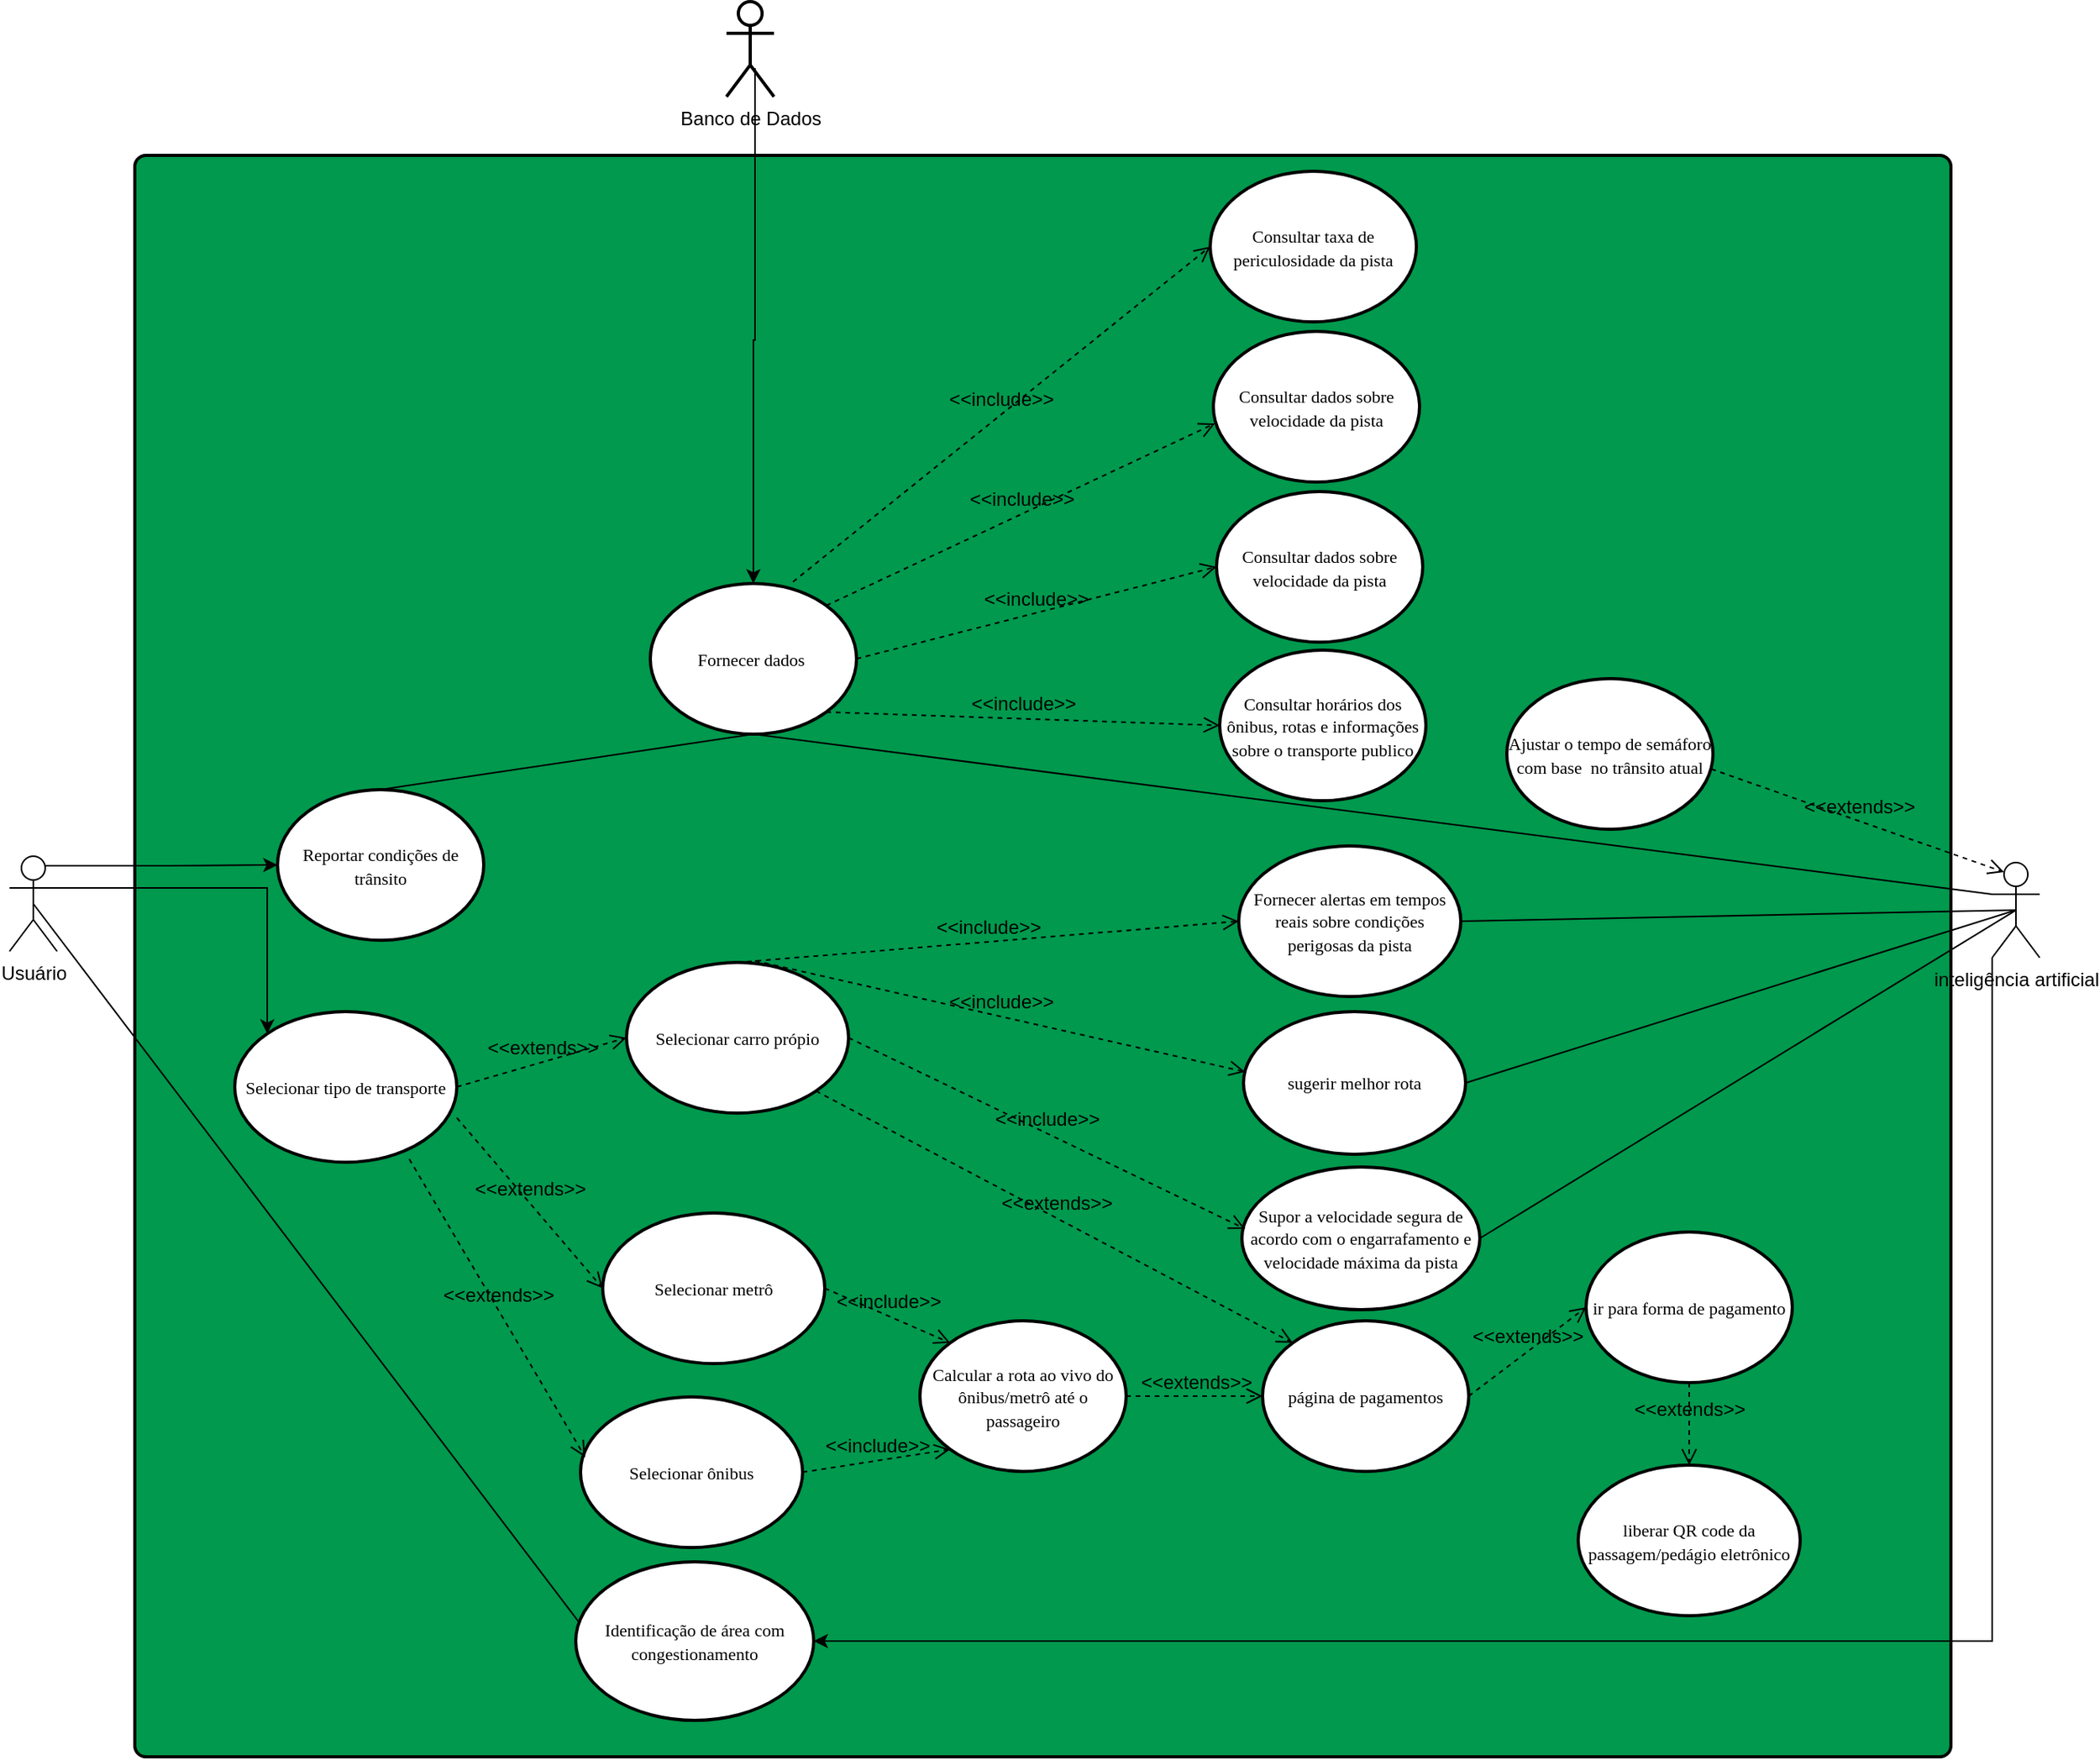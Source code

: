 <mxfile version="24.2.1" type="google">
  <diagram name="Página-1" id="WadfuSWAgCJcpigUZiW6">
    <mxGraphModel grid="1" page="1" gridSize="10" guides="1" tooltips="1" connect="1" arrows="1" fold="1" pageScale="1" pageWidth="827" pageHeight="1169" math="0" shadow="0">
      <root>
        <mxCell id="0" />
        <mxCell id="1" parent="0" />
        <mxCell id="vN0ne_tC3-qz8glP_E9_-37" value="" style="rounded=1;whiteSpace=wrap;html=1;absoluteArcSize=1;arcSize=14;strokeWidth=2;fillColor=#00994D;" vertex="1" parent="1">
          <mxGeometry x="75" y="-390" width="1145" height="1010" as="geometry" />
        </mxCell>
        <mxCell id="vN0ne_tC3-qz8glP_E9_-23" value="" style="endArrow=none;html=1;rounded=0;fontFamily=Helvetica;fontSize=12;fontColor=default;entryX=0.5;entryY=1;entryDx=0;entryDy=0;exitX=0.5;exitY=0;exitDx=0;exitDy=0;" edge="1" parent="1" source="TbjVho32KSQSkftjJ1VF-20" target="TbjVho32KSQSkftjJ1VF-50">
          <mxGeometry width="50" height="50" relative="1" as="geometry">
            <mxPoint x="836" y="235" as="sourcePoint" />
            <mxPoint x="1185" y="210" as="targetPoint" />
            <Array as="points" />
          </mxGeometry>
        </mxCell>
        <mxCell id="vN0ne_tC3-qz8glP_E9_-25" style="edgeStyle=orthogonalEdgeStyle;rounded=0;orthogonalLoop=1;jettySize=auto;html=1;exitX=0.75;exitY=0.1;exitDx=0;exitDy=0;exitPerimeter=0;entryX=0;entryY=0.5;entryDx=0;entryDy=0;" edge="1" parent="1" source="TbjVho32KSQSkftjJ1VF-1" target="TbjVho32KSQSkftjJ1VF-20">
          <mxGeometry relative="1" as="geometry" />
        </mxCell>
        <mxCell id="vN0ne_tC3-qz8glP_E9_-36" style="edgeStyle=orthogonalEdgeStyle;rounded=0;orthogonalLoop=1;jettySize=auto;html=1;exitX=1;exitY=0.333;exitDx=0;exitDy=0;exitPerimeter=0;entryX=0;entryY=0;entryDx=0;entryDy=0;" edge="1" parent="1" source="TbjVho32KSQSkftjJ1VF-1" target="TbjVho32KSQSkftjJ1VF-83">
          <mxGeometry relative="1" as="geometry" />
        </mxCell>
        <mxCell id="TbjVho32KSQSkftjJ1VF-1" value="&lt;div&gt;Usuário&lt;/div&gt;" style="shape=umlActor;verticalLabelPosition=bottom;verticalAlign=top;html=1;outlineConnect=0;" vertex="1" parent="1">
          <mxGeometry x="-4" y="52" width="30" height="60" as="geometry" />
        </mxCell>
        <mxCell id="TbjVho32KSQSkftjJ1VF-78" style="edgeStyle=orthogonalEdgeStyle;rounded=0;orthogonalLoop=1;jettySize=auto;html=1;exitX=0;exitY=1;exitDx=0;exitDy=0;exitPerimeter=0;entryX=1;entryY=0.5;entryDx=0;entryDy=0;fontFamily=Helvetica;fontSize=12;fontColor=default;" edge="1" parent="1" source="TbjVho32KSQSkftjJ1VF-4" target="TbjVho32KSQSkftjJ1VF-26">
          <mxGeometry relative="1" as="geometry" />
        </mxCell>
        <mxCell id="TbjVho32KSQSkftjJ1VF-4" value="inteligência artificial" style="shape=umlActor;verticalLabelPosition=bottom;verticalAlign=top;html=1;outlineConnect=0;" vertex="1" parent="1">
          <mxGeometry x="1246" y="56" width="30" height="60" as="geometry" />
        </mxCell>
        <mxCell id="TbjVho32KSQSkftjJ1VF-20" value="&lt;font face=&quot;Times New Roman&quot; style=&quot;font-size: 11px;&quot;&gt;Reportar condições de trânsito&lt;/font&gt;" style="ellipse;whiteSpace=wrap;html=1;rounded=1;strokeColor=default;strokeWidth=2;align=center;verticalAlign=middle;arcSize=14;fontFamily=Helvetica;fontSize=12;fontColor=default;fillColor=default;" vertex="1" parent="1">
          <mxGeometry x="165" y="10" width="130" height="95" as="geometry" />
        </mxCell>
        <mxCell id="TbjVho32KSQSkftjJ1VF-26" value="&lt;span style=&quot;font-size: 11px;&quot;&gt;&lt;font face=&quot;Times New Roman&quot;&gt;Identificação de área com congestionamento&lt;/font&gt;&lt;/span&gt;" style="ellipse;whiteSpace=wrap;html=1;rounded=1;strokeColor=default;strokeWidth=2;align=center;verticalAlign=middle;arcSize=14;fontFamily=Helvetica;fontSize=12;fontColor=default;fillColor=default;" vertex="1" parent="1">
          <mxGeometry x="353" y="497" width="150" height="100" as="geometry" />
        </mxCell>
        <mxCell id="TbjVho32KSQSkftjJ1VF-38" value="&lt;font face=&quot;Times New Roman&quot;&gt;&lt;span style=&quot;font-size: 11px;&quot;&gt;Supor a velocidade segura de acordo com o engarrafamento e velocidade máxima da pista&lt;/span&gt;&lt;/font&gt;" style="ellipse;whiteSpace=wrap;html=1;rounded=1;strokeColor=default;strokeWidth=2;align=center;verticalAlign=middle;arcSize=14;fontFamily=Helvetica;fontSize=12;fontColor=default;fillColor=default;" vertex="1" parent="1">
          <mxGeometry x="773" y="248" width="150" height="90" as="geometry" />
        </mxCell>
        <mxCell id="TbjVho32KSQSkftjJ1VF-79" style="edgeStyle=orthogonalEdgeStyle;rounded=0;orthogonalLoop=1;jettySize=auto;html=1;exitX=0.6;exitY=0.7;exitDx=0;exitDy=0;exitPerimeter=0;entryX=0.5;entryY=0;entryDx=0;entryDy=0;fontFamily=Helvetica;fontSize=12;fontColor=default;" edge="1" parent="1" source="TbjVho32KSQSkftjJ1VF-41" target="TbjVho32KSQSkftjJ1VF-50">
          <mxGeometry relative="1" as="geometry">
            <mxPoint x="465" y="-221.01" as="sourcePoint" />
          </mxGeometry>
        </mxCell>
        <mxCell id="TbjVho32KSQSkftjJ1VF-41" value="Banco de Dados" style="shape=umlActor;verticalLabelPosition=bottom;verticalAlign=top;html=1;rounded=1;strokeColor=default;strokeWidth=2;align=center;arcSize=14;fontFamily=Helvetica;fontSize=12;fontColor=default;fillColor=default;" vertex="1" parent="1">
          <mxGeometry x="448" y="-487" width="30" height="60" as="geometry" />
        </mxCell>
        <mxCell id="TbjVho32KSQSkftjJ1VF-50" value="&lt;font face=&quot;Times New Roman&quot;&gt;&lt;span style=&quot;font-size: 11px;&quot;&gt;Fornecer dados&amp;nbsp;&lt;/span&gt;&lt;/font&gt;" style="ellipse;whiteSpace=wrap;html=1;rounded=1;strokeColor=default;strokeWidth=2;align=center;verticalAlign=middle;arcSize=14;fontFamily=Helvetica;fontSize=12;fontColor=default;fillColor=default;" vertex="1" parent="1">
          <mxGeometry x="400" y="-120" width="130" height="95" as="geometry" />
        </mxCell>
        <mxCell id="TbjVho32KSQSkftjJ1VF-54" value="&amp;lt;&amp;lt;include&amp;gt;&amp;gt;" style="endArrow=open;startArrow=none;endFill=0;startFill=0;endSize=8;html=1;verticalAlign=bottom;dashed=1;labelBackgroundColor=none;rounded=0;fontFamily=Helvetica;fontSize=12;fontColor=default;exitX=1;exitY=0;exitDx=0;exitDy=0;entryX=0.008;entryY=0.611;entryDx=0;entryDy=0;entryPerimeter=0;" edge="1" parent="1" source="TbjVho32KSQSkftjJ1VF-50" target="TbjVho32KSQSkftjJ1VF-55">
          <mxGeometry width="160" relative="1" as="geometry">
            <mxPoint x="530" y="-13.51" as="sourcePoint" />
            <mxPoint x="765" y="-247.5" as="targetPoint" />
          </mxGeometry>
        </mxCell>
        <mxCell id="TbjVho32KSQSkftjJ1VF-55" value="&lt;font face=&quot;Times New Roman&quot;&gt;&lt;span style=&quot;font-size: 11px;&quot;&gt;Consultar dados sobre velocidade da pista&lt;/span&gt;&lt;/font&gt;" style="ellipse;whiteSpace=wrap;html=1;rounded=1;strokeColor=default;strokeWidth=2;align=center;verticalAlign=middle;arcSize=14;fontFamily=Helvetica;fontSize=12;fontColor=default;fillColor=default;" vertex="1" parent="1">
          <mxGeometry x="755" y="-279" width="130" height="95" as="geometry" />
        </mxCell>
        <mxCell id="TbjVho32KSQSkftjJ1VF-57" value="&amp;lt;&amp;lt;include&amp;gt;&amp;gt;" style="endArrow=open;startArrow=none;endFill=0;startFill=0;endSize=8;html=1;verticalAlign=bottom;dashed=1;labelBackgroundColor=none;rounded=0;fontFamily=Helvetica;fontSize=12;fontColor=default;exitX=1;exitY=0.5;exitDx=0;exitDy=0;entryX=0;entryY=0.5;entryDx=0;entryDy=0;" edge="1" parent="1" source="TbjVho32KSQSkftjJ1VF-50" target="TbjVho32KSQSkftjJ1VF-58">
          <mxGeometry width="160" relative="1" as="geometry">
            <mxPoint x="540" y="-3.51" as="sourcePoint" />
            <mxPoint x="655" y="18.99" as="targetPoint" />
          </mxGeometry>
        </mxCell>
        <mxCell id="TbjVho32KSQSkftjJ1VF-58" value="&lt;font face=&quot;Times New Roman&quot;&gt;&lt;span style=&quot;font-size: 11px;&quot;&gt;Consultar dados sobre velocidade da pista&lt;/span&gt;&lt;/font&gt;" style="ellipse;whiteSpace=wrap;html=1;rounded=1;strokeColor=default;strokeWidth=2;align=center;verticalAlign=middle;arcSize=14;fontFamily=Helvetica;fontSize=12;fontColor=default;fillColor=default;" vertex="1" parent="1">
          <mxGeometry x="757" y="-178" width="130" height="95" as="geometry" />
        </mxCell>
        <mxCell id="TbjVho32KSQSkftjJ1VF-71" value="&amp;lt;&amp;lt;include&amp;gt;&amp;gt;" style="endArrow=open;startArrow=none;endFill=0;startFill=0;endSize=8;html=1;verticalAlign=bottom;dashed=1;labelBackgroundColor=none;rounded=0;fontFamily=Helvetica;fontSize=12;fontColor=default;exitX=1;exitY=1;exitDx=0;exitDy=0;entryX=0;entryY=0.5;entryDx=0;entryDy=0;" edge="1" parent="1" source="TbjVho32KSQSkftjJ1VF-50" target="TbjVho32KSQSkftjJ1VF-72">
          <mxGeometry width="160" relative="1" as="geometry">
            <mxPoint x="510" y="-36.01" as="sourcePoint" />
            <mxPoint x="759" y="-19.5" as="targetPoint" />
          </mxGeometry>
        </mxCell>
        <mxCell id="TbjVho32KSQSkftjJ1VF-72" value="&lt;font face=&quot;Times New Roman&quot;&gt;&lt;span style=&quot;font-size: 11px;&quot;&gt;Consultar horários dos ônibus, rotas e informações sobre o transporte publico&lt;/span&gt;&lt;/font&gt;" style="ellipse;whiteSpace=wrap;html=1;rounded=1;strokeColor=default;strokeWidth=2;align=center;verticalAlign=middle;arcSize=14;fontFamily=Helvetica;fontSize=12;fontColor=default;fillColor=default;" vertex="1" parent="1">
          <mxGeometry x="759" y="-78" width="130" height="95" as="geometry" />
        </mxCell>
        <mxCell id="TbjVho32KSQSkftjJ1VF-77" value="" style="endArrow=none;html=1;rounded=0;fontFamily=Helvetica;fontSize=12;fontColor=default;entryX=0.013;entryY=0.38;entryDx=0;entryDy=0;entryPerimeter=0;exitX=0.5;exitY=0.5;exitDx=0;exitDy=0;exitPerimeter=0;" edge="1" parent="1" source="TbjVho32KSQSkftjJ1VF-1" target="TbjVho32KSQSkftjJ1VF-26">
          <mxGeometry width="50" height="50" relative="1" as="geometry">
            <mxPoint x="40" y="630" as="sourcePoint" />
            <mxPoint x="310" y="630" as="targetPoint" />
            <Array as="points" />
          </mxGeometry>
        </mxCell>
        <mxCell id="TbjVho32KSQSkftjJ1VF-80" value="" style="endArrow=none;html=1;rounded=0;fontFamily=Helvetica;fontSize=12;fontColor=default;entryX=0;entryY=0.333;entryDx=0;entryDy=0;entryPerimeter=0;exitX=0.5;exitY=1;exitDx=0;exitDy=0;" edge="1" parent="1" source="TbjVho32KSQSkftjJ1VF-50" target="TbjVho32KSQSkftjJ1VF-4">
          <mxGeometry width="50" height="50" relative="1" as="geometry">
            <mxPoint x="400" y="190" as="sourcePoint" />
            <mxPoint x="662" y="393" as="targetPoint" />
            <Array as="points" />
          </mxGeometry>
        </mxCell>
        <mxCell id="TbjVho32KSQSkftjJ1VF-83" value="&lt;font face=&quot;Times New Roman&quot;&gt;&lt;span style=&quot;font-size: 11px;&quot;&gt;Selecionar tipo de transporte&lt;/span&gt;&lt;/font&gt;" style="ellipse;whiteSpace=wrap;html=1;rounded=1;strokeColor=default;strokeWidth=2;align=center;verticalAlign=middle;arcSize=14;fontFamily=Helvetica;fontSize=12;fontColor=default;fillColor=default;" vertex="1" parent="1">
          <mxGeometry x="138" y="150" width="140" height="95" as="geometry" />
        </mxCell>
        <mxCell id="TbjVho32KSQSkftjJ1VF-85" value="&amp;lt;&amp;lt;extends&amp;gt;&amp;gt;" style="endArrow=open;startArrow=none;endFill=0;startFill=0;endSize=8;html=1;verticalAlign=bottom;dashed=1;labelBackgroundColor=none;rounded=0;fontFamily=Helvetica;fontSize=12;fontColor=default;exitX=1;exitY=0.5;exitDx=0;exitDy=0;entryX=0;entryY=0.5;entryDx=0;entryDy=0;" edge="1" parent="1" source="TbjVho32KSQSkftjJ1VF-83" target="TbjVho32KSQSkftjJ1VF-86">
          <mxGeometry x="0.008" width="160" relative="1" as="geometry">
            <mxPoint x="300" y="180" as="sourcePoint" />
            <mxPoint x="400" y="192.5" as="targetPoint" />
            <mxPoint as="offset" />
          </mxGeometry>
        </mxCell>
        <mxCell id="TbjVho32KSQSkftjJ1VF-86" value="&lt;font face=&quot;Times New Roman&quot;&gt;&lt;span style=&quot;font-size: 11px;&quot;&gt;Selecionar carro própio&lt;/span&gt;&lt;/font&gt;" style="ellipse;whiteSpace=wrap;html=1;rounded=1;strokeColor=default;strokeWidth=2;align=center;verticalAlign=middle;arcSize=14;fontFamily=Helvetica;fontSize=12;fontColor=default;fillColor=default;" vertex="1" parent="1">
          <mxGeometry x="385" y="119" width="140" height="95" as="geometry" />
        </mxCell>
        <mxCell id="TbjVho32KSQSkftjJ1VF-87" value="&lt;font face=&quot;Times New Roman&quot;&gt;&lt;span style=&quot;font-size: 11px;&quot;&gt;Selecionar metrô&lt;/span&gt;&lt;/font&gt;" style="ellipse;whiteSpace=wrap;html=1;rounded=1;strokeColor=default;strokeWidth=2;align=center;verticalAlign=middle;arcSize=14;fontFamily=Helvetica;fontSize=12;fontColor=default;fillColor=default;" vertex="1" parent="1">
          <mxGeometry x="370" y="277" width="140" height="95" as="geometry" />
        </mxCell>
        <mxCell id="TbjVho32KSQSkftjJ1VF-88" value="&amp;lt;&amp;lt;extends&amp;gt;&amp;gt;" style="endArrow=open;startArrow=none;endFill=0;startFill=0;endSize=8;html=1;verticalAlign=bottom;dashed=1;labelBackgroundColor=none;rounded=0;fontFamily=Helvetica;fontSize=12;fontColor=default;exitX=1;exitY=0.705;exitDx=0;exitDy=0;entryX=0;entryY=0.5;entryDx=0;entryDy=0;exitPerimeter=0;" edge="1" parent="1" source="TbjVho32KSQSkftjJ1VF-83" target="TbjVho32KSQSkftjJ1VF-87">
          <mxGeometry x="0.008" width="160" relative="1" as="geometry">
            <mxPoint x="310" y="208" as="sourcePoint" />
            <mxPoint x="396" y="192" as="targetPoint" />
            <mxPoint as="offset" />
          </mxGeometry>
        </mxCell>
        <mxCell id="TbjVho32KSQSkftjJ1VF-89" value="&lt;font face=&quot;Times New Roman&quot;&gt;&lt;span style=&quot;font-size: 11px;&quot;&gt;Selecionar ônibus&lt;/span&gt;&lt;/font&gt;" style="ellipse;whiteSpace=wrap;html=1;rounded=1;strokeColor=default;strokeWidth=2;align=center;verticalAlign=middle;arcSize=14;fontFamily=Helvetica;fontSize=12;fontColor=default;fillColor=default;" vertex="1" parent="1">
          <mxGeometry x="356" y="393" width="140" height="95" as="geometry" />
        </mxCell>
        <mxCell id="TbjVho32KSQSkftjJ1VF-90" value="&amp;lt;&amp;lt;extends&amp;gt;&amp;gt;" style="endArrow=open;startArrow=none;endFill=0;startFill=0;endSize=8;html=1;verticalAlign=bottom;dashed=1;labelBackgroundColor=none;rounded=0;fontFamily=Helvetica;fontSize=12;fontColor=default;exitX=0.786;exitY=0.979;exitDx=0;exitDy=0;entryX=0.021;entryY=0.4;entryDx=0;entryDy=0;exitPerimeter=0;entryPerimeter=0;" edge="1" parent="1" source="TbjVho32KSQSkftjJ1VF-83" target="TbjVho32KSQSkftjJ1VF-89">
          <mxGeometry x="0.008" width="160" relative="1" as="geometry">
            <mxPoint x="310" y="227" as="sourcePoint" />
            <mxPoint x="398" y="273" as="targetPoint" />
            <mxPoint as="offset" />
          </mxGeometry>
        </mxCell>
        <mxCell id="TbjVho32KSQSkftjJ1VF-91" value="&amp;lt;&amp;lt;include&amp;gt;&amp;gt;" style="endArrow=open;startArrow=none;endFill=0;startFill=0;endSize=8;html=1;verticalAlign=bottom;dashed=1;labelBackgroundColor=none;rounded=0;fontFamily=Helvetica;fontSize=12;fontColor=default;exitX=1;exitY=0.5;exitDx=0;exitDy=0;entryX=0.013;entryY=0.433;entryDx=0;entryDy=0;entryPerimeter=0;" edge="1" parent="1" source="TbjVho32KSQSkftjJ1VF-86" target="TbjVho32KSQSkftjJ1VF-38">
          <mxGeometry x="0.003" width="160" relative="1" as="geometry">
            <mxPoint x="635" y="205" as="sourcePoint" />
            <mxPoint x="720" y="150" as="targetPoint" />
            <mxPoint as="offset" />
          </mxGeometry>
        </mxCell>
        <mxCell id="TbjVho32KSQSkftjJ1VF-93" value="&lt;font face=&quot;Times New Roman&quot;&gt;&lt;span style=&quot;font-size: 11px;&quot;&gt;Calcular a rota ao vivo do ônibus/metrô até o passageiro&lt;/span&gt;&lt;/font&gt;" style="ellipse;whiteSpace=wrap;html=1;rounded=1;strokeColor=default;strokeWidth=2;align=center;verticalAlign=middle;arcSize=14;fontFamily=Helvetica;fontSize=12;fontColor=default;fillColor=default;" vertex="1" parent="1">
          <mxGeometry x="570" y="345" width="130" height="95" as="geometry" />
        </mxCell>
        <mxCell id="TbjVho32KSQSkftjJ1VF-96" value="&amp;lt;&amp;lt;include&amp;gt;&amp;gt;" style="endArrow=open;startArrow=none;endFill=0;startFill=0;endSize=8;html=1;verticalAlign=bottom;dashed=1;labelBackgroundColor=none;rounded=0;fontFamily=Helvetica;fontSize=12;fontColor=default;exitX=1;exitY=0.5;exitDx=0;exitDy=0;entryX=0;entryY=1;entryDx=0;entryDy=0;" edge="1" parent="1" source="TbjVho32KSQSkftjJ1VF-89" target="TbjVho32KSQSkftjJ1VF-93">
          <mxGeometry x="0.008" width="160" relative="1" as="geometry">
            <mxPoint x="487.01" y="221" as="sourcePoint" />
            <mxPoint x="544.96" y="351.04" as="targetPoint" />
            <mxPoint as="offset" />
          </mxGeometry>
        </mxCell>
        <mxCell id="TbjVho32KSQSkftjJ1VF-97" value="&amp;lt;&amp;lt;include&amp;gt;&amp;gt;" style="endArrow=open;startArrow=none;endFill=0;startFill=0;endSize=8;html=1;verticalAlign=bottom;dashed=1;labelBackgroundColor=none;rounded=0;fontFamily=Helvetica;fontSize=12;fontColor=default;exitX=1;exitY=0.5;exitDx=0;exitDy=0;entryX=0;entryY=0;entryDx=0;entryDy=0;" edge="1" parent="1" source="TbjVho32KSQSkftjJ1VF-87" target="TbjVho32KSQSkftjJ1VF-93">
          <mxGeometry x="0.008" width="160" relative="1" as="geometry">
            <mxPoint x="517.01" y="295" as="sourcePoint" />
            <mxPoint x="546.0" y="330.045" as="targetPoint" />
            <mxPoint as="offset" />
          </mxGeometry>
        </mxCell>
        <mxCell id="vN0ne_tC3-qz8glP_E9_-2" value="&lt;font face=&quot;Times New Roman&quot;&gt;&lt;span style=&quot;font-size: 11px;&quot;&gt;página de pagamentos&lt;/span&gt;&lt;/font&gt;" style="ellipse;whiteSpace=wrap;html=1;rounded=1;strokeColor=default;strokeWidth=2;align=center;verticalAlign=middle;arcSize=14;fontFamily=Helvetica;fontSize=12;fontColor=default;fillColor=default;" vertex="1" parent="1">
          <mxGeometry x="786" y="345" width="130" height="95" as="geometry" />
        </mxCell>
        <mxCell id="vN0ne_tC3-qz8glP_E9_-8" value="&amp;lt;&amp;lt;extends&amp;gt;&amp;gt;" style="endArrow=open;startArrow=none;endFill=0;startFill=0;endSize=8;html=1;verticalAlign=bottom;dashed=1;labelBackgroundColor=none;rounded=0;fontFamily=Helvetica;fontSize=12;fontColor=default;exitX=1;exitY=0.5;exitDx=0;exitDy=0;entryX=0;entryY=0.5;entryDx=0;entryDy=0;" edge="1" parent="1" source="vN0ne_tC3-qz8glP_E9_-2" target="vN0ne_tC3-qz8glP_E9_-9">
          <mxGeometry x="0.008" width="160" relative="1" as="geometry">
            <mxPoint x="970" y="380" as="sourcePoint" />
            <mxPoint x="1000" y="360" as="targetPoint" />
            <mxPoint as="offset" />
          </mxGeometry>
        </mxCell>
        <mxCell id="vN0ne_tC3-qz8glP_E9_-9" value="&lt;font face=&quot;Times New Roman&quot;&gt;&lt;span style=&quot;font-size: 11px;&quot;&gt;ir para forma de pagamento&lt;/span&gt;&lt;/font&gt;" style="ellipse;whiteSpace=wrap;html=1;rounded=1;strokeColor=default;strokeWidth=2;align=center;verticalAlign=middle;arcSize=14;fontFamily=Helvetica;fontSize=12;fontColor=default;fillColor=default;" vertex="1" parent="1">
          <mxGeometry x="990" y="289" width="130" height="95" as="geometry" />
        </mxCell>
        <mxCell id="vN0ne_tC3-qz8glP_E9_-11" value="&lt;font face=&quot;Times New Roman&quot;&gt;&lt;span style=&quot;font-size: 11px;&quot;&gt;liberar QR code da passagem/pedágio eletrônico&lt;/span&gt;&lt;/font&gt;" style="ellipse;whiteSpace=wrap;html=1;rounded=1;strokeColor=default;strokeWidth=2;align=center;verticalAlign=middle;arcSize=14;fontFamily=Helvetica;fontSize=12;fontColor=default;fillColor=default;" vertex="1" parent="1">
          <mxGeometry x="985" y="436" width="140" height="95" as="geometry" />
        </mxCell>
        <mxCell id="vN0ne_tC3-qz8glP_E9_-13" value="&lt;font face=&quot;Times New Roman&quot;&gt;&lt;span style=&quot;font-size: 11px;&quot;&gt;Ajustar o tempo de semáforo com base&amp;nbsp; no trânsito atual&lt;/span&gt;&lt;/font&gt;" style="ellipse;whiteSpace=wrap;html=1;rounded=1;strokeColor=default;strokeWidth=2;align=center;verticalAlign=middle;arcSize=14;fontFamily=Helvetica;fontSize=12;fontColor=default;fillColor=default;" vertex="1" parent="1">
          <mxGeometry x="940" y="-60" width="130" height="95" as="geometry" />
        </mxCell>
        <mxCell id="vN0ne_tC3-qz8glP_E9_-16" value="&amp;lt;&amp;lt;extends&amp;gt;&amp;gt;" style="endArrow=open;startArrow=none;endFill=0;startFill=0;endSize=8;html=1;verticalAlign=bottom;dashed=1;labelBackgroundColor=none;rounded=0;fontFamily=Helvetica;fontSize=12;fontColor=default;exitX=0.5;exitY=1;exitDx=0;exitDy=0;entryX=0.5;entryY=0;entryDx=0;entryDy=0;" edge="1" parent="1" source="vN0ne_tC3-qz8glP_E9_-9" target="vN0ne_tC3-qz8glP_E9_-11">
          <mxGeometry x="0.008" width="160" relative="1" as="geometry">
            <mxPoint x="1040" y="430" as="sourcePoint" />
            <mxPoint x="1114" y="430" as="targetPoint" />
            <mxPoint as="offset" />
          </mxGeometry>
        </mxCell>
        <mxCell id="vN0ne_tC3-qz8glP_E9_-17" value="&lt;font face=&quot;Times New Roman&quot;&gt;&lt;span style=&quot;font-size: 11px;&quot;&gt;Consultar taxa de periculosidade da pista&lt;/span&gt;&lt;/font&gt;" style="ellipse;whiteSpace=wrap;html=1;rounded=1;strokeColor=default;strokeWidth=2;align=center;verticalAlign=middle;arcSize=14;fontFamily=Helvetica;fontSize=12;fontColor=default;fillColor=default;" vertex="1" parent="1">
          <mxGeometry x="753" y="-380" width="130" height="95" as="geometry" />
        </mxCell>
        <mxCell id="vN0ne_tC3-qz8glP_E9_-18" value="&amp;lt;&amp;lt;include&amp;gt;&amp;gt;" style="endArrow=open;startArrow=none;endFill=0;startFill=0;endSize=8;html=1;verticalAlign=bottom;dashed=1;labelBackgroundColor=none;rounded=0;fontFamily=Helvetica;fontSize=12;fontColor=default;exitX=0.692;exitY=-0.011;exitDx=0;exitDy=0;entryX=0;entryY=0.5;entryDx=0;entryDy=0;exitPerimeter=0;" edge="1" parent="1" source="TbjVho32KSQSkftjJ1VF-50" target="vN0ne_tC3-qz8glP_E9_-17">
          <mxGeometry width="160" relative="1" as="geometry">
            <mxPoint x="505" y="-175" as="sourcePoint" />
            <mxPoint x="748" y="-281" as="targetPoint" />
          </mxGeometry>
        </mxCell>
        <mxCell id="vN0ne_tC3-qz8glP_E9_-19" value="&lt;font face=&quot;Times New Roman&quot;&gt;&lt;span style=&quot;font-size: 11px;&quot;&gt;sugerir melhor rota&lt;/span&gt;&lt;/font&gt;" style="ellipse;whiteSpace=wrap;html=1;rounded=1;strokeColor=default;strokeWidth=2;align=center;verticalAlign=middle;arcSize=14;fontFamily=Helvetica;fontSize=12;fontColor=default;fillColor=default;" vertex="1" parent="1">
          <mxGeometry x="774" y="150" width="140" height="90" as="geometry" />
        </mxCell>
        <mxCell id="vN0ne_tC3-qz8glP_E9_-20" value="&amp;lt;&amp;lt;include&amp;gt;&amp;gt;" style="endArrow=open;startArrow=none;endFill=0;startFill=0;endSize=8;html=1;verticalAlign=bottom;dashed=1;labelBackgroundColor=none;rounded=0;fontFamily=Helvetica;fontSize=12;fontColor=default;exitX=0.5;exitY=0;exitDx=0;exitDy=0;entryX=0;entryY=0.5;entryDx=0;entryDy=0;" edge="1" parent="1" source="TbjVho32KSQSkftjJ1VF-86" target="vN0ne_tC3-qz8glP_E9_-28">
          <mxGeometry x="0.003" width="160" relative="1" as="geometry">
            <mxPoint x="493.999" y="80.001" as="sourcePoint" />
            <mxPoint x="763.24" y="141.91" as="targetPoint" />
            <mxPoint as="offset" />
          </mxGeometry>
        </mxCell>
        <mxCell id="vN0ne_tC3-qz8glP_E9_-21" value="" style="endArrow=none;html=1;rounded=0;fontFamily=Helvetica;fontSize=12;fontColor=default;entryX=0.5;entryY=0.5;entryDx=0;entryDy=0;entryPerimeter=0;exitX=1;exitY=0.5;exitDx=0;exitDy=0;" edge="1" parent="1" source="vN0ne_tC3-qz8glP_E9_-19" target="TbjVho32KSQSkftjJ1VF-4">
          <mxGeometry width="50" height="50" relative="1" as="geometry">
            <mxPoint x="820" y="142" as="sourcePoint" />
            <mxPoint x="1157" y="245" as="targetPoint" />
            <Array as="points" />
          </mxGeometry>
        </mxCell>
        <mxCell id="vN0ne_tC3-qz8glP_E9_-22" value="" style="endArrow=none;html=1;rounded=0;fontFamily=Helvetica;fontSize=12;fontColor=default;entryX=0.5;entryY=0.5;entryDx=0;entryDy=0;entryPerimeter=0;exitX=1;exitY=0.5;exitDx=0;exitDy=0;" edge="1" parent="1" source="TbjVho32KSQSkftjJ1VF-38" target="TbjVho32KSQSkftjJ1VF-4">
          <mxGeometry width="50" height="50" relative="1" as="geometry">
            <mxPoint x="836" y="135" as="sourcePoint" />
            <mxPoint x="1185" y="210" as="targetPoint" />
            <Array as="points" />
          </mxGeometry>
        </mxCell>
        <mxCell id="vN0ne_tC3-qz8glP_E9_-24" value="&amp;lt;&amp;lt;extends&amp;gt;&amp;gt;" style="endArrow=open;startArrow=none;endFill=0;startFill=0;endSize=8;html=1;verticalAlign=bottom;dashed=1;labelBackgroundColor=none;rounded=0;fontFamily=Helvetica;fontSize=12;fontColor=default;exitX=1;exitY=1;exitDx=0;exitDy=0;entryX=0;entryY=0;entryDx=0;entryDy=0;" edge="1" parent="1" source="TbjVho32KSQSkftjJ1VF-86" target="vN0ne_tC3-qz8glP_E9_-2">
          <mxGeometry x="0.008" width="160" relative="1" as="geometry">
            <mxPoint x="560" y="265" as="sourcePoint" />
            <mxPoint x="616" y="210" as="targetPoint" />
            <mxPoint as="offset" />
          </mxGeometry>
        </mxCell>
        <mxCell id="vN0ne_tC3-qz8glP_E9_-28" value="&lt;font face=&quot;Times New Roman&quot;&gt;&lt;span style=&quot;font-size: 11px;&quot;&gt;Fornecer alertas em tempos reais sobre condições perigosas da pista&lt;/span&gt;&lt;/font&gt;" style="ellipse;whiteSpace=wrap;html=1;rounded=1;strokeColor=default;strokeWidth=2;align=center;verticalAlign=middle;arcSize=14;fontFamily=Helvetica;fontSize=12;fontColor=default;fillColor=default;" vertex="1" parent="1">
          <mxGeometry x="771" y="45.5" width="140" height="95" as="geometry" />
        </mxCell>
        <mxCell id="vN0ne_tC3-qz8glP_E9_-29" value="&amp;lt;&amp;lt;extends&amp;gt;&amp;gt;" style="endArrow=open;startArrow=none;endFill=0;startFill=0;endSize=8;html=1;verticalAlign=bottom;dashed=1;labelBackgroundColor=none;rounded=0;fontFamily=Helvetica;fontSize=12;fontColor=default;exitX=1;exitY=0.5;exitDx=0;exitDy=0;entryX=0;entryY=0.5;entryDx=0;entryDy=0;" edge="1" parent="1" source="TbjVho32KSQSkftjJ1VF-93" target="vN0ne_tC3-qz8glP_E9_-2">
          <mxGeometry x="0.008" width="160" relative="1" as="geometry">
            <mxPoint x="730" y="400" as="sourcePoint" />
            <mxPoint x="806" y="508" as="targetPoint" />
            <mxPoint as="offset" />
          </mxGeometry>
        </mxCell>
        <mxCell id="vN0ne_tC3-qz8glP_E9_-31" value="&amp;lt;&amp;lt;include&amp;gt;&amp;gt;" style="endArrow=open;startArrow=none;endFill=0;startFill=0;endSize=8;html=1;verticalAlign=bottom;dashed=1;labelBackgroundColor=none;rounded=0;fontFamily=Helvetica;fontSize=12;fontColor=default;exitX=0.579;exitY=-0.011;exitDx=0;exitDy=0;entryX=0.007;entryY=0.422;entryDx=0;entryDy=0;exitPerimeter=0;entryPerimeter=0;" edge="1" parent="1" source="TbjVho32KSQSkftjJ1VF-86" target="vN0ne_tC3-qz8glP_E9_-19">
          <mxGeometry x="0.003" width="160" relative="1" as="geometry">
            <mxPoint x="515" y="143" as="sourcePoint" />
            <mxPoint x="784" y="205" as="targetPoint" />
            <mxPoint as="offset" />
          </mxGeometry>
        </mxCell>
        <mxCell id="vN0ne_tC3-qz8glP_E9_-32" value="" style="endArrow=none;html=1;rounded=0;fontFamily=Helvetica;fontSize=12;fontColor=default;entryX=0.5;entryY=0.5;entryDx=0;entryDy=0;entryPerimeter=0;exitX=1;exitY=0.5;exitDx=0;exitDy=0;" edge="1" parent="1" source="vN0ne_tC3-qz8glP_E9_-28" target="TbjVho32KSQSkftjJ1VF-4">
          <mxGeometry width="50" height="50" relative="1" as="geometry">
            <mxPoint x="924" y="205" as="sourcePoint" />
            <mxPoint x="1185" y="101" as="targetPoint" />
            <Array as="points" />
          </mxGeometry>
        </mxCell>
        <mxCell id="vN0ne_tC3-qz8glP_E9_-34" value="&amp;lt;&amp;lt;extends&amp;gt;&amp;gt;" style="endArrow=open;startArrow=none;endFill=0;startFill=0;endSize=8;html=1;verticalAlign=bottom;dashed=1;labelBackgroundColor=none;rounded=0;fontFamily=Helvetica;fontSize=12;fontColor=default;exitX=0.992;exitY=0.6;exitDx=0;exitDy=0;entryX=0.25;entryY=0.1;entryDx=0;entryDy=0;exitPerimeter=0;entryPerimeter=0;" edge="1" parent="1" source="vN0ne_tC3-qz8glP_E9_-13" target="TbjVho32KSQSkftjJ1VF-4">
          <mxGeometry x="0.008" width="160" relative="1" as="geometry">
            <mxPoint x="515" y="210" as="sourcePoint" />
            <mxPoint x="815" y="369" as="targetPoint" />
            <mxPoint as="offset" />
          </mxGeometry>
        </mxCell>
      </root>
    </mxGraphModel>
  </diagram>
</mxfile>
